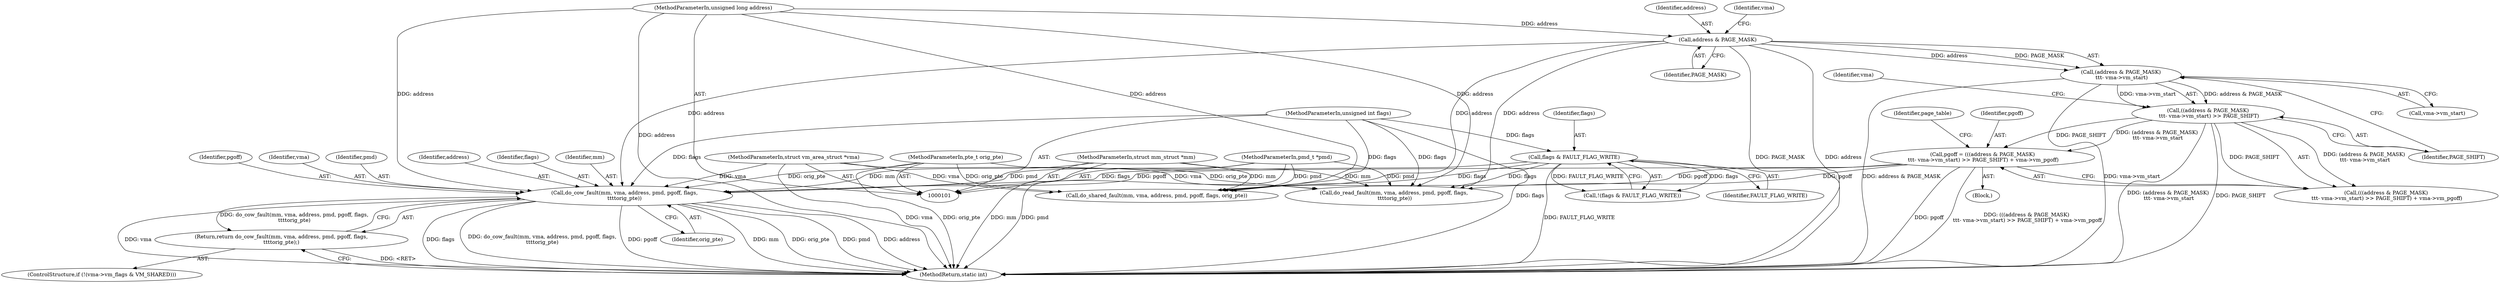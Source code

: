 digraph "0_linux_6b7339f4c31ad69c8e9c0b2859276e22cf72176d_0@pointer" {
"1000159" [label="(Call,do_cow_fault(mm, vma, address, pmd, pgoff, flags,\n\t\t\t\torig_pte))"];
"1000102" [label="(MethodParameterIn,struct mm_struct *mm)"];
"1000103" [label="(MethodParameterIn,struct vm_area_struct *vma)"];
"1000116" [label="(Call,address & PAGE_MASK)"];
"1000104" [label="(MethodParameterIn,unsigned long address)"];
"1000106" [label="(MethodParameterIn,pmd_t *pmd)"];
"1000111" [label="(Call,pgoff = (((address & PAGE_MASK)\n \t\t\t- vma->vm_start) >> PAGE_SHIFT) + vma->vm_pgoff)"];
"1000114" [label="(Call,((address & PAGE_MASK)\n \t\t\t- vma->vm_start) >> PAGE_SHIFT)"];
"1000115" [label="(Call,(address & PAGE_MASK)\n \t\t\t- vma->vm_start)"];
"1000139" [label="(Call,flags & FAULT_FLAG_WRITE)"];
"1000107" [label="(MethodParameterIn,unsigned int flags)"];
"1000108" [label="(MethodParameterIn,pte_t orig_pte)"];
"1000158" [label="(Return,return do_cow_fault(mm, vma, address, pmd, pgoff, flags,\n\t\t\t\torig_pte);)"];
"1000114" [label="(Call,((address & PAGE_MASK)\n \t\t\t- vma->vm_start) >> PAGE_SHIFT)"];
"1000166" [label="(Identifier,orig_pte)"];
"1000160" [label="(Identifier,mm)"];
"1000143" [label="(Call,do_read_fault(mm, vma, address, pmd, pgoff, flags,\n \t\t\t\torig_pte))"];
"1000151" [label="(ControlStructure,if (!(vma->vm_flags & VM_SHARED)))"];
"1000113" [label="(Call,(((address & PAGE_MASK)\n \t\t\t- vma->vm_start) >> PAGE_SHIFT) + vma->vm_pgoff)"];
"1000117" [label="(Identifier,address)"];
"1000104" [label="(MethodParameterIn,unsigned long address)"];
"1000107" [label="(MethodParameterIn,unsigned int flags)"];
"1000165" [label="(Identifier,flags)"];
"1000116" [label="(Call,address & PAGE_MASK)"];
"1000161" [label="(Identifier,vma)"];
"1000120" [label="(Identifier,vma)"];
"1000127" [label="(Identifier,page_table)"];
"1000111" [label="(Call,pgoff = (((address & PAGE_MASK)\n \t\t\t- vma->vm_start) >> PAGE_SHIFT) + vma->vm_pgoff)"];
"1000115" [label="(Call,(address & PAGE_MASK)\n \t\t\t- vma->vm_start)"];
"1000124" [label="(Identifier,vma)"];
"1000164" [label="(Identifier,pgoff)"];
"1000163" [label="(Identifier,pmd)"];
"1000103" [label="(MethodParameterIn,struct vm_area_struct *vma)"];
"1000159" [label="(Call,do_cow_fault(mm, vma, address, pmd, pgoff, flags,\n\t\t\t\torig_pte))"];
"1000112" [label="(Identifier,pgoff)"];
"1000176" [label="(MethodReturn,static int)"];
"1000118" [label="(Identifier,PAGE_MASK)"];
"1000140" [label="(Identifier,flags)"];
"1000108" [label="(MethodParameterIn,pte_t orig_pte)"];
"1000158" [label="(Return,return do_cow_fault(mm, vma, address, pmd, pgoff, flags,\n\t\t\t\torig_pte);)"];
"1000141" [label="(Identifier,FAULT_FLAG_WRITE)"];
"1000139" [label="(Call,flags & FAULT_FLAG_WRITE)"];
"1000168" [label="(Call,do_shared_fault(mm, vma, address, pmd, pgoff, flags, orig_pte))"];
"1000119" [label="(Call,vma->vm_start)"];
"1000162" [label="(Identifier,address)"];
"1000122" [label="(Identifier,PAGE_SHIFT)"];
"1000138" [label="(Call,!(flags & FAULT_FLAG_WRITE))"];
"1000109" [label="(Block,)"];
"1000106" [label="(MethodParameterIn,pmd_t *pmd)"];
"1000102" [label="(MethodParameterIn,struct mm_struct *mm)"];
"1000159" -> "1000158"  [label="AST: "];
"1000159" -> "1000166"  [label="CFG: "];
"1000160" -> "1000159"  [label="AST: "];
"1000161" -> "1000159"  [label="AST: "];
"1000162" -> "1000159"  [label="AST: "];
"1000163" -> "1000159"  [label="AST: "];
"1000164" -> "1000159"  [label="AST: "];
"1000165" -> "1000159"  [label="AST: "];
"1000166" -> "1000159"  [label="AST: "];
"1000158" -> "1000159"  [label="CFG: "];
"1000159" -> "1000176"  [label="DDG: flags"];
"1000159" -> "1000176"  [label="DDG: do_cow_fault(mm, vma, address, pmd, pgoff, flags,\n\t\t\t\torig_pte)"];
"1000159" -> "1000176"  [label="DDG: pgoff"];
"1000159" -> "1000176"  [label="DDG: mm"];
"1000159" -> "1000176"  [label="DDG: orig_pte"];
"1000159" -> "1000176"  [label="DDG: pmd"];
"1000159" -> "1000176"  [label="DDG: address"];
"1000159" -> "1000176"  [label="DDG: vma"];
"1000159" -> "1000158"  [label="DDG: do_cow_fault(mm, vma, address, pmd, pgoff, flags,\n\t\t\t\torig_pte)"];
"1000102" -> "1000159"  [label="DDG: mm"];
"1000103" -> "1000159"  [label="DDG: vma"];
"1000116" -> "1000159"  [label="DDG: address"];
"1000104" -> "1000159"  [label="DDG: address"];
"1000106" -> "1000159"  [label="DDG: pmd"];
"1000111" -> "1000159"  [label="DDG: pgoff"];
"1000139" -> "1000159"  [label="DDG: flags"];
"1000107" -> "1000159"  [label="DDG: flags"];
"1000108" -> "1000159"  [label="DDG: orig_pte"];
"1000102" -> "1000101"  [label="AST: "];
"1000102" -> "1000176"  [label="DDG: mm"];
"1000102" -> "1000143"  [label="DDG: mm"];
"1000102" -> "1000168"  [label="DDG: mm"];
"1000103" -> "1000101"  [label="AST: "];
"1000103" -> "1000176"  [label="DDG: vma"];
"1000103" -> "1000143"  [label="DDG: vma"];
"1000103" -> "1000168"  [label="DDG: vma"];
"1000116" -> "1000115"  [label="AST: "];
"1000116" -> "1000118"  [label="CFG: "];
"1000117" -> "1000116"  [label="AST: "];
"1000118" -> "1000116"  [label="AST: "];
"1000120" -> "1000116"  [label="CFG: "];
"1000116" -> "1000176"  [label="DDG: PAGE_MASK"];
"1000116" -> "1000176"  [label="DDG: address"];
"1000116" -> "1000115"  [label="DDG: address"];
"1000116" -> "1000115"  [label="DDG: PAGE_MASK"];
"1000104" -> "1000116"  [label="DDG: address"];
"1000116" -> "1000143"  [label="DDG: address"];
"1000116" -> "1000168"  [label="DDG: address"];
"1000104" -> "1000101"  [label="AST: "];
"1000104" -> "1000176"  [label="DDG: address"];
"1000104" -> "1000143"  [label="DDG: address"];
"1000104" -> "1000168"  [label="DDG: address"];
"1000106" -> "1000101"  [label="AST: "];
"1000106" -> "1000176"  [label="DDG: pmd"];
"1000106" -> "1000143"  [label="DDG: pmd"];
"1000106" -> "1000168"  [label="DDG: pmd"];
"1000111" -> "1000109"  [label="AST: "];
"1000111" -> "1000113"  [label="CFG: "];
"1000112" -> "1000111"  [label="AST: "];
"1000113" -> "1000111"  [label="AST: "];
"1000127" -> "1000111"  [label="CFG: "];
"1000111" -> "1000176"  [label="DDG: pgoff"];
"1000111" -> "1000176"  [label="DDG: (((address & PAGE_MASK)\n \t\t\t- vma->vm_start) >> PAGE_SHIFT) + vma->vm_pgoff"];
"1000114" -> "1000111"  [label="DDG: (address & PAGE_MASK)\n \t\t\t- vma->vm_start"];
"1000114" -> "1000111"  [label="DDG: PAGE_SHIFT"];
"1000111" -> "1000143"  [label="DDG: pgoff"];
"1000111" -> "1000168"  [label="DDG: pgoff"];
"1000114" -> "1000113"  [label="AST: "];
"1000114" -> "1000122"  [label="CFG: "];
"1000115" -> "1000114"  [label="AST: "];
"1000122" -> "1000114"  [label="AST: "];
"1000124" -> "1000114"  [label="CFG: "];
"1000114" -> "1000176"  [label="DDG: (address & PAGE_MASK)\n \t\t\t- vma->vm_start"];
"1000114" -> "1000176"  [label="DDG: PAGE_SHIFT"];
"1000114" -> "1000113"  [label="DDG: (address & PAGE_MASK)\n \t\t\t- vma->vm_start"];
"1000114" -> "1000113"  [label="DDG: PAGE_SHIFT"];
"1000115" -> "1000114"  [label="DDG: address & PAGE_MASK"];
"1000115" -> "1000114"  [label="DDG: vma->vm_start"];
"1000115" -> "1000119"  [label="CFG: "];
"1000119" -> "1000115"  [label="AST: "];
"1000122" -> "1000115"  [label="CFG: "];
"1000115" -> "1000176"  [label="DDG: vma->vm_start"];
"1000115" -> "1000176"  [label="DDG: address & PAGE_MASK"];
"1000139" -> "1000138"  [label="AST: "];
"1000139" -> "1000141"  [label="CFG: "];
"1000140" -> "1000139"  [label="AST: "];
"1000141" -> "1000139"  [label="AST: "];
"1000138" -> "1000139"  [label="CFG: "];
"1000139" -> "1000176"  [label="DDG: FAULT_FLAG_WRITE"];
"1000139" -> "1000138"  [label="DDG: flags"];
"1000139" -> "1000138"  [label="DDG: FAULT_FLAG_WRITE"];
"1000107" -> "1000139"  [label="DDG: flags"];
"1000139" -> "1000143"  [label="DDG: flags"];
"1000139" -> "1000168"  [label="DDG: flags"];
"1000107" -> "1000101"  [label="AST: "];
"1000107" -> "1000176"  [label="DDG: flags"];
"1000107" -> "1000143"  [label="DDG: flags"];
"1000107" -> "1000168"  [label="DDG: flags"];
"1000108" -> "1000101"  [label="AST: "];
"1000108" -> "1000176"  [label="DDG: orig_pte"];
"1000108" -> "1000143"  [label="DDG: orig_pte"];
"1000108" -> "1000168"  [label="DDG: orig_pte"];
"1000158" -> "1000151"  [label="AST: "];
"1000176" -> "1000158"  [label="CFG: "];
"1000158" -> "1000176"  [label="DDG: <RET>"];
}
